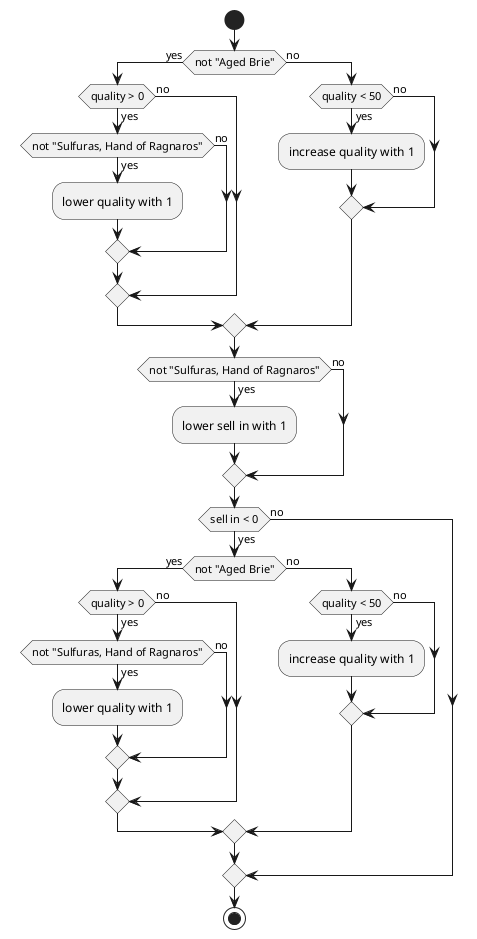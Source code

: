 @startuml

skinparam backgroundColor transparent

start

if (not "Aged Brie") then (yes)
    if (quality > 0) then (yes)
        if (not "Sulfuras, Hand of Ragnaros") then (yes)
            :lower quality with 1;
        else (no)
        endif
    else (no)
    endif
else (no)
    if (quality < 50) then (yes)
        :increase quality with 1;
    else (no)
    endif
endif

if (not "Sulfuras, Hand of Ragnaros") then (yes)
    :lower sell in with 1;
else (no)
endif

if (sell in < 0) then (yes)
    if (not "Aged Brie") then (yes)
        if (quality > 0) then (yes)
            if (not "Sulfuras, Hand of Ragnaros") then (yes)
                :lower quality with 1;
            else (no)
            endif
        else (no)
        endif
    else (no)
        if (quality < 50) then (yes)
            :increase quality with 1;
        else (no)
        endif
    endif
else (no)
endif

stop

@enduml
